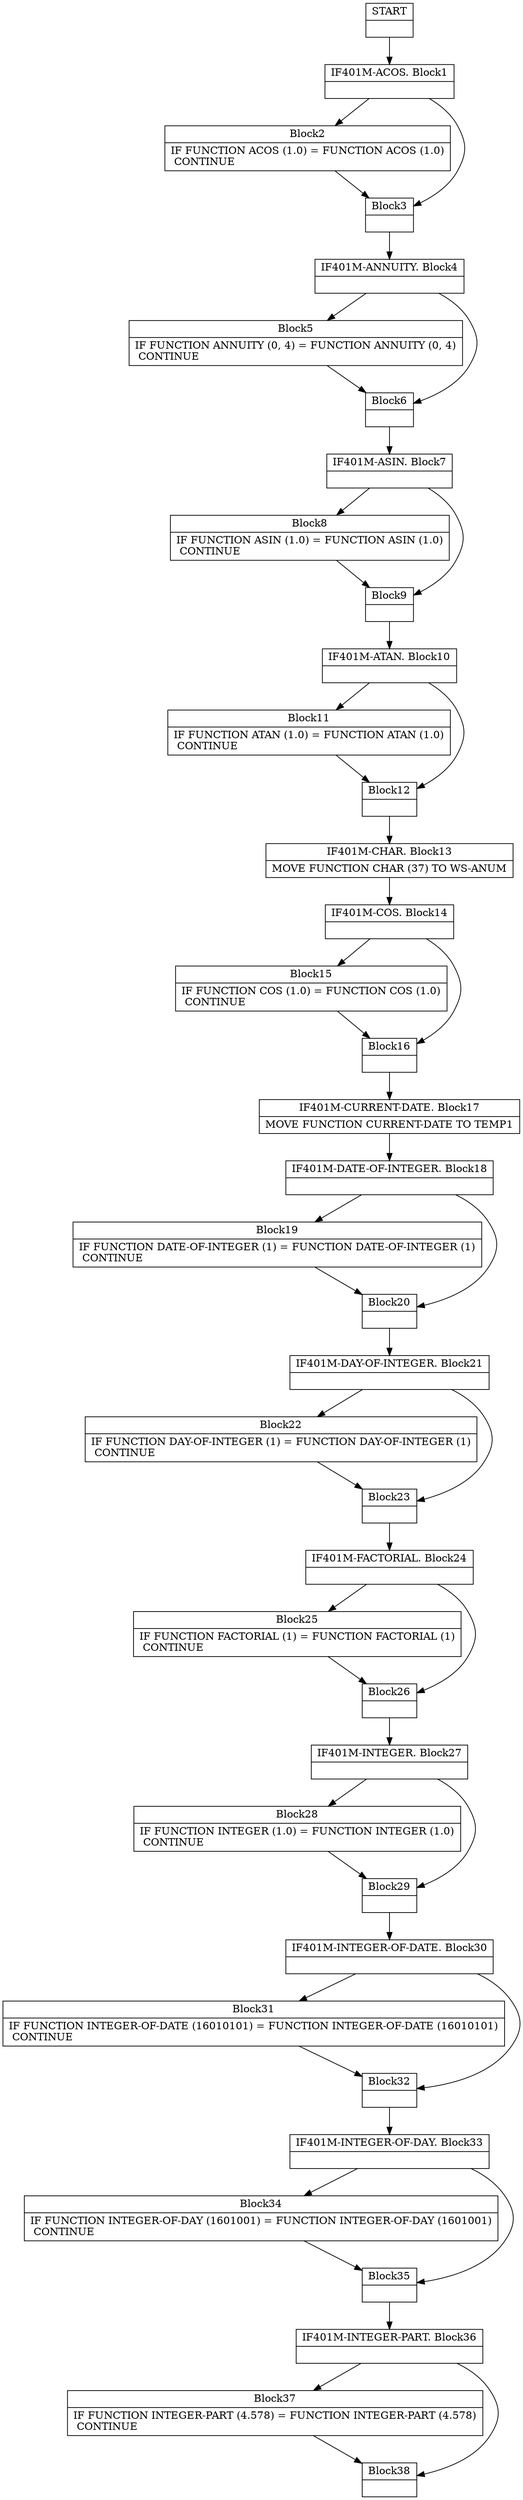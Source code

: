 digraph Cfg {
node [
shape = "record"
]

edge [
arrowtail = "empty"
]
Block0 [
label = "{START|}"
]
Block1 [
label = "{IF401M-ACOS. Block1|}"
]
Block2 [
label = "{Block2|    IF FUNCTION ACOS (1.0) = FUNCTION ACOS (1.0)\l                CONTINUE\l}"
]
Block3 [
label = "{Block3|}"
]
Block4 [
label = "{IF401M-ANNUITY. Block4|}"
]
Block5 [
label = "{Block5|    IF FUNCTION ANNUITY (0, 4) = FUNCTION ANNUITY (0, 4)\l                CONTINUE\l}"
]
Block6 [
label = "{Block6|}"
]
Block7 [
label = "{IF401M-ASIN. Block7|}"
]
Block8 [
label = "{Block8|    IF FUNCTION ASIN (1.0) = FUNCTION ASIN (1.0)\l                CONTINUE\l}"
]
Block9 [
label = "{Block9|}"
]
Block10 [
label = "{IF401M-ATAN. Block10|}"
]
Block11 [
label = "{Block11|    IF FUNCTION ATAN (1.0) = FUNCTION ATAN (1.0)\l                CONTINUE\l}"
]
Block12 [
label = "{Block12|}"
]
Block13 [
label = "{IF401M-CHAR. Block13|    MOVE FUNCTION CHAR (37) TO WS-ANUM\l}"
]
Block14 [
label = "{IF401M-COS. Block14|}"
]
Block15 [
label = "{Block15|    IF FUNCTION COS (1.0) = FUNCTION COS (1.0)\l                CONTINUE\l}"
]
Block16 [
label = "{Block16|}"
]
Block17 [
label = "{IF401M-CURRENT-DATE. Block17|    MOVE FUNCTION CURRENT-DATE TO TEMP1\l}"
]
Block18 [
label = "{IF401M-DATE-OF-INTEGER. Block18|}"
]
Block19 [
label = "{Block19|    IF FUNCTION DATE-OF-INTEGER (1) =          FUNCTION DATE-OF-INTEGER (1)\l                CONTINUE\l}"
]
Block20 [
label = "{Block20|}"
]
Block21 [
label = "{IF401M-DAY-OF-INTEGER. Block21|}"
]
Block22 [
label = "{Block22|    IF FUNCTION DAY-OF-INTEGER (1) = FUNCTION DAY-OF-INTEGER (1)\l                CONTINUE\l}"
]
Block23 [
label = "{Block23|}"
]
Block24 [
label = "{IF401M-FACTORIAL. Block24|}"
]
Block25 [
label = "{Block25|    IF FUNCTION FACTORIAL (1) = FUNCTION FACTORIAL (1)\l                CONTINUE\l}"
]
Block26 [
label = "{Block26|}"
]
Block27 [
label = "{IF401M-INTEGER. Block27|}"
]
Block28 [
label = "{Block28|    IF FUNCTION INTEGER (1.0) = FUNCTION INTEGER (1.0)\l                CONTINUE\l}"
]
Block29 [
label = "{Block29|}"
]
Block30 [
label = "{IF401M-INTEGER-OF-DATE. Block30|}"
]
Block31 [
label = "{Block31|    IF FUNCTION INTEGER-OF-DATE (16010101) =          FUNCTION INTEGER-OF-DATE (16010101)\l                CONTINUE\l}"
]
Block32 [
label = "{Block32|}"
]
Block33 [
label = "{IF401M-INTEGER-OF-DAY. Block33|}"
]
Block34 [
label = "{Block34|    IF FUNCTION INTEGER-OF-DAY (1601001) =          FUNCTION INTEGER-OF-DAY (1601001)\l                CONTINUE\l}"
]
Block35 [
label = "{Block35|}"
]
Block36 [
label = "{IF401M-INTEGER-PART. Block36|}"
]
Block37 [
label = "{Block37|    IF FUNCTION INTEGER-PART (4.578) =          FUNCTION INTEGER-PART (4.578)\l                CONTINUE\l}"
]
Block38 [
label = "{Block38|}"
]
Block0 -> Block1
Block1 -> Block2
Block1 -> Block3
Block2 -> Block3
Block3 -> Block4
Block4 -> Block5
Block4 -> Block6
Block5 -> Block6
Block6 -> Block7
Block7 -> Block8
Block7 -> Block9
Block8 -> Block9
Block9 -> Block10
Block10 -> Block11
Block10 -> Block12
Block11 -> Block12
Block12 -> Block13
Block13 -> Block14
Block14 -> Block15
Block14 -> Block16
Block15 -> Block16
Block16 -> Block17
Block17 -> Block18
Block18 -> Block19
Block18 -> Block20
Block19 -> Block20
Block20 -> Block21
Block21 -> Block22
Block21 -> Block23
Block22 -> Block23
Block23 -> Block24
Block24 -> Block25
Block24 -> Block26
Block25 -> Block26
Block26 -> Block27
Block27 -> Block28
Block27 -> Block29
Block28 -> Block29
Block29 -> Block30
Block30 -> Block31
Block30 -> Block32
Block31 -> Block32
Block32 -> Block33
Block33 -> Block34
Block33 -> Block35
Block34 -> Block35
Block35 -> Block36
Block36 -> Block37
Block36 -> Block38
Block37 -> Block38

}
